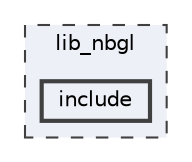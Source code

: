 digraph "lib_nbgl/include"
{
 // LATEX_PDF_SIZE
  bgcolor="transparent";
  edge [fontname=Helvetica,fontsize=10,labelfontname=Helvetica,labelfontsize=10];
  node [fontname=Helvetica,fontsize=10,shape=box,height=0.2,width=0.4];
  compound=true
  subgraph clusterdir_70f033685b4033bc51223622e499ec5c {
    graph [ bgcolor="#edf0f7", pencolor="grey25", label="lib_nbgl", fontname=Helvetica,fontsize=10 style="filled,dashed", URL="dir_70f033685b4033bc51223622e499ec5c.html",tooltip=""]
  dir_7ee03b9a2f92871fb2b914273d913042 [label="include", fillcolor="#edf0f7", color="grey25", style="filled,bold", URL="dir_7ee03b9a2f92871fb2b914273d913042.html",tooltip=""];
  }
}
